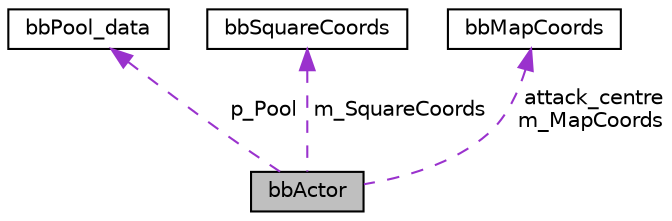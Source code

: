 digraph "bbActor"
{
 // LATEX_PDF_SIZE
  edge [fontname="Helvetica",fontsize="10",labelfontname="Helvetica",labelfontsize="10"];
  node [fontname="Helvetica",fontsize="10",shape=record];
  Node1 [label="bbActor",height=0.2,width=0.4,color="black", fillcolor="grey75", style="filled", fontcolor="black",tooltip="bbActor is a Finite State Machine that controls things like monsters and characters in-game"];
  Node2 -> Node1 [dir="back",color="darkorchid3",fontsize="10",style="dashed",label=" p_Pool" ,fontname="Helvetica"];
  Node2 [label="bbPool_data",height=0.2,width=0.4,color="black", fillcolor="white", style="filled",URL="$structbbPool__data.html",tooltip=" "];
  Node3 -> Node1 [dir="back",color="darkorchid3",fontsize="10",style="dashed",label=" m_SquareCoords" ,fontname="Helvetica"];
  Node3 [label="bbSquareCoords",height=0.2,width=0.4,color="black", fillcolor="white", style="filled",URL="$structbbSquareCoords.html",tooltip="Fixed point, 3d coordinates."];
  Node4 -> Node1 [dir="back",color="darkorchid3",fontsize="10",style="dashed",label=" attack_centre\nm_MapCoords" ,fontname="Helvetica"];
  Node4 [label="bbMapCoords",height=0.2,width=0.4,color="black", fillcolor="white", style="filled",URL="$structbbMapCoords.html",tooltip="Fixed point, 3d coordinates."];
}

